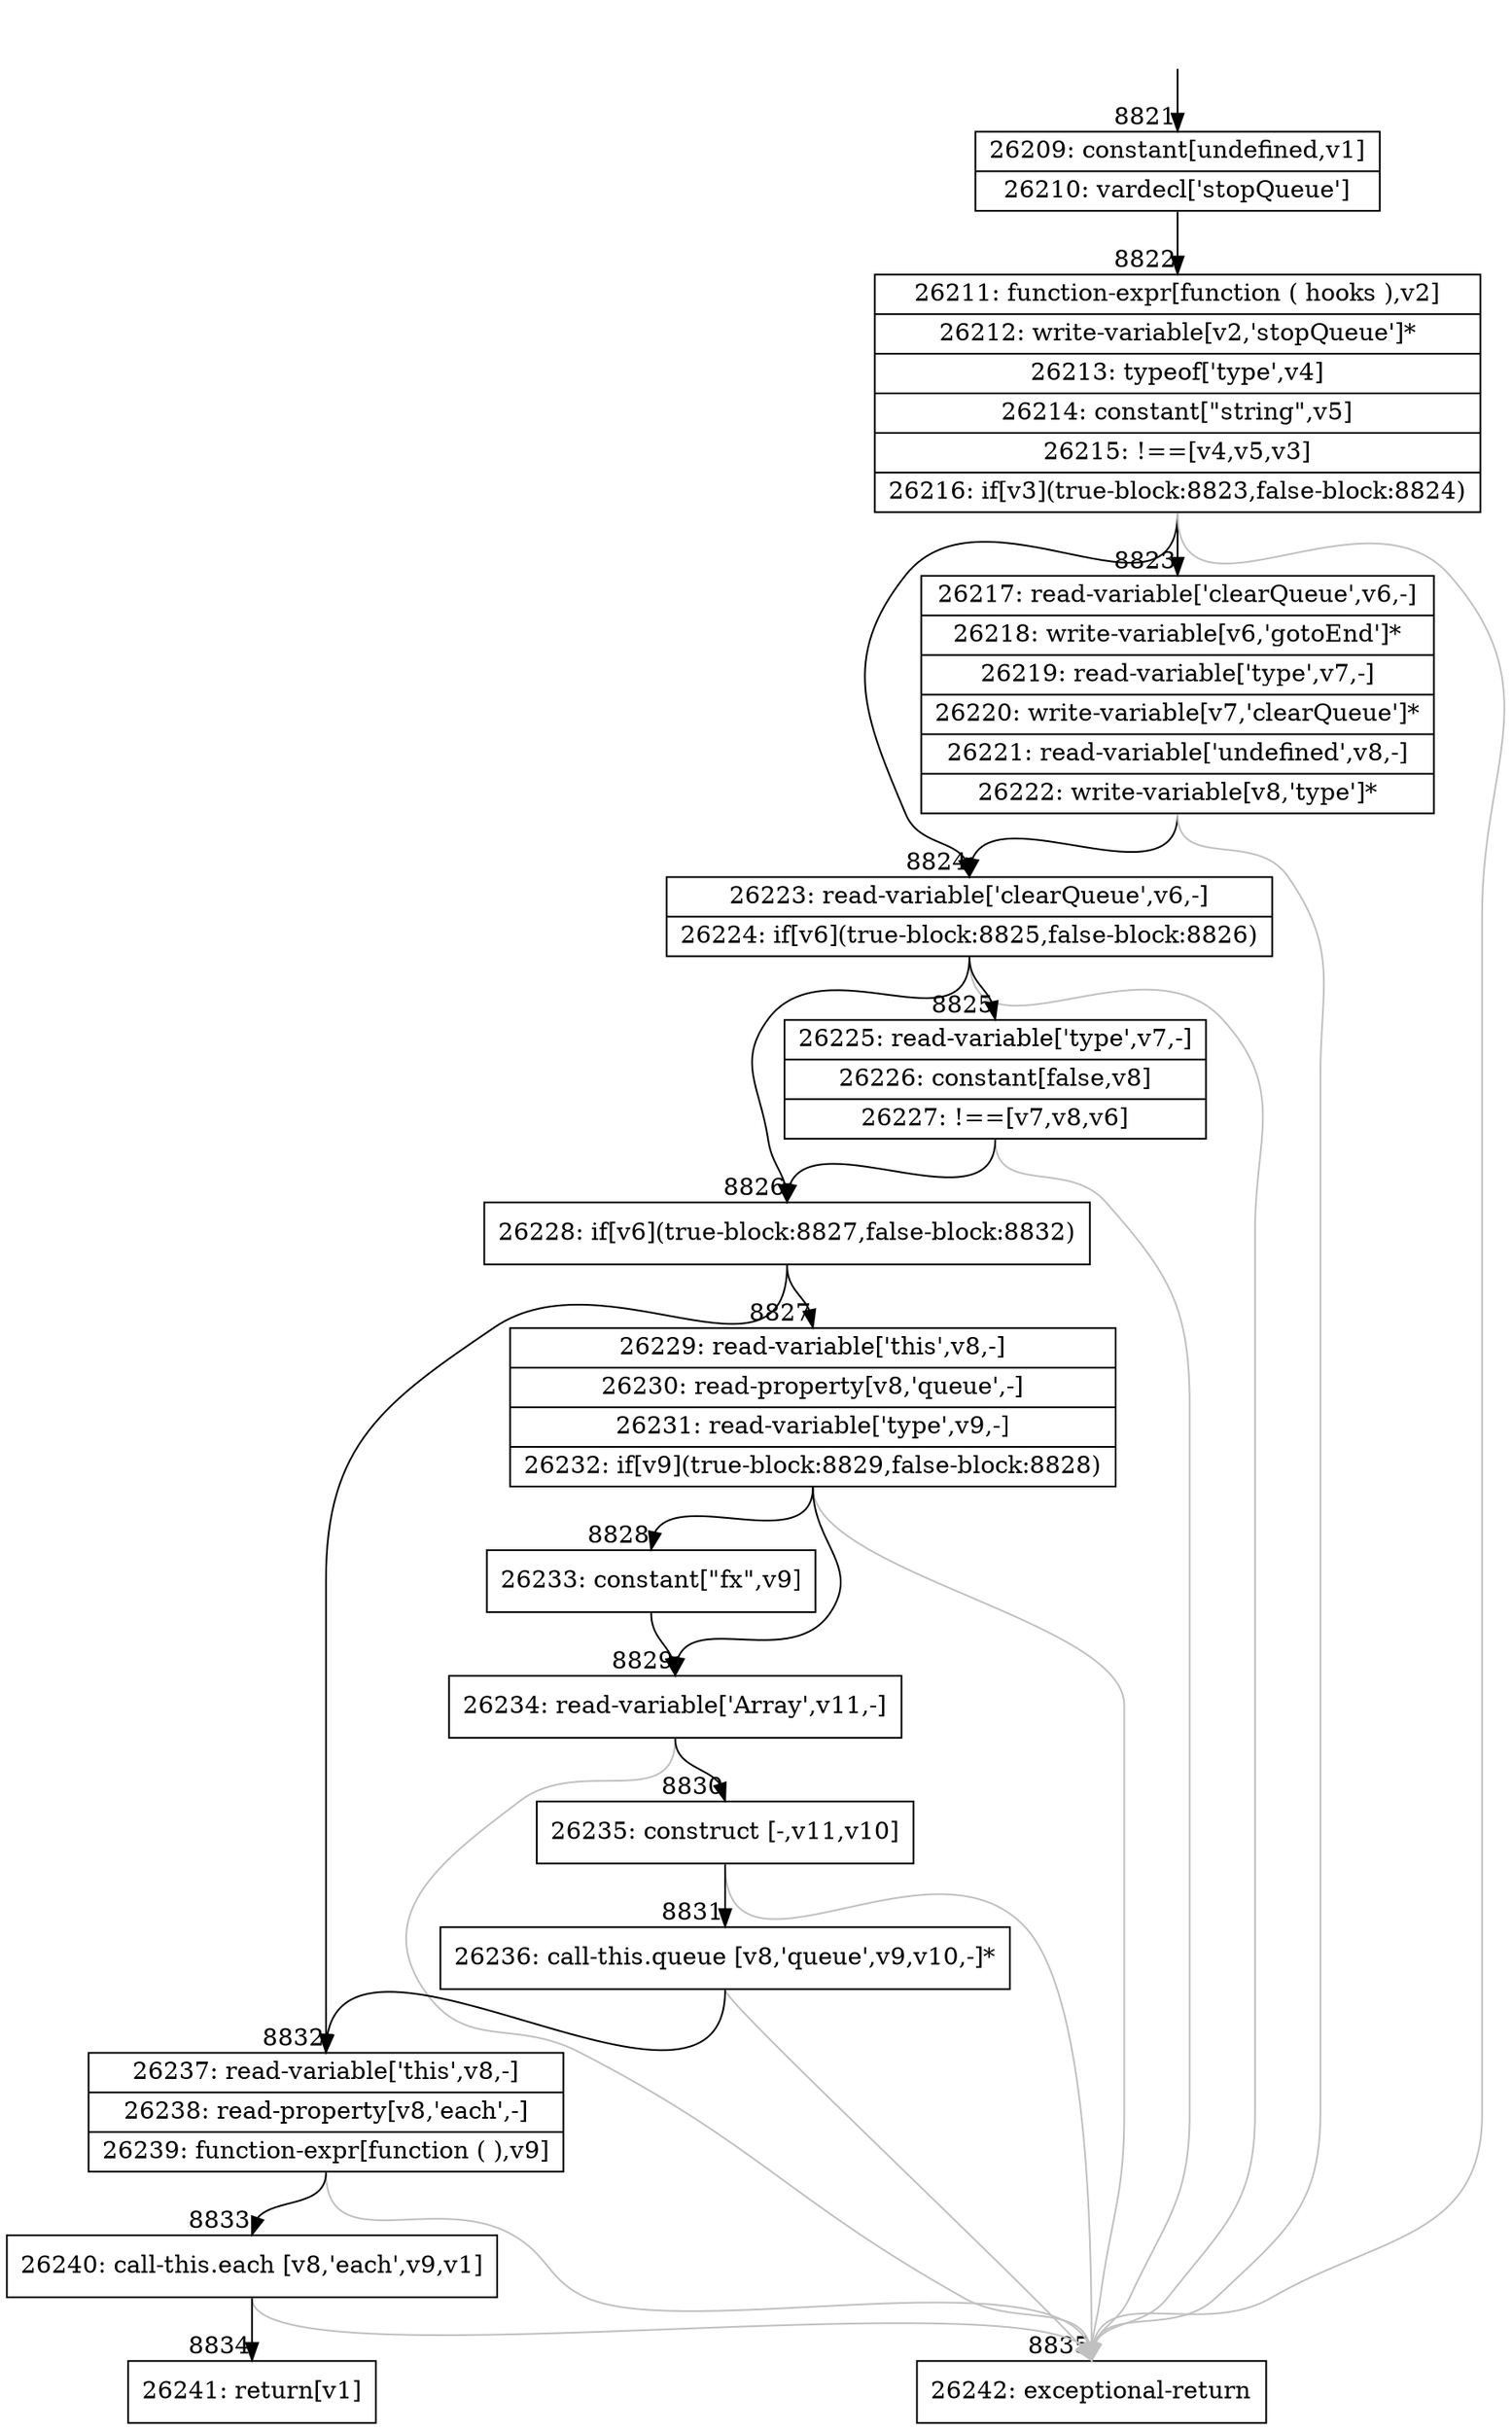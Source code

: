 digraph {
rankdir="TD"
BB_entry546[shape=none,label=""];
BB_entry546 -> BB8821 [tailport=s, headport=n, headlabel="    8821"]
BB8821 [shape=record label="{26209: constant[undefined,v1]|26210: vardecl['stopQueue']}" ] 
BB8821 -> BB8822 [tailport=s, headport=n, headlabel="      8822"]
BB8822 [shape=record label="{26211: function-expr[function ( hooks ),v2]|26212: write-variable[v2,'stopQueue']*|26213: typeof['type',v4]|26214: constant[\"string\",v5]|26215: !==[v4,v5,v3]|26216: if[v3](true-block:8823,false-block:8824)}" ] 
BB8822 -> BB8823 [tailport=s, headport=n, headlabel="      8823"]
BB8822 -> BB8824 [tailport=s, headport=n, headlabel="      8824"]
BB8822 -> BB8835 [tailport=s, headport=n, color=gray, headlabel="      8835"]
BB8823 [shape=record label="{26217: read-variable['clearQueue',v6,-]|26218: write-variable[v6,'gotoEnd']*|26219: read-variable['type',v7,-]|26220: write-variable[v7,'clearQueue']*|26221: read-variable['undefined',v8,-]|26222: write-variable[v8,'type']*}" ] 
BB8823 -> BB8824 [tailport=s, headport=n]
BB8823 -> BB8835 [tailport=s, headport=n, color=gray]
BB8824 [shape=record label="{26223: read-variable['clearQueue',v6,-]|26224: if[v6](true-block:8825,false-block:8826)}" ] 
BB8824 -> BB8826 [tailport=s, headport=n, headlabel="      8826"]
BB8824 -> BB8825 [tailport=s, headport=n, headlabel="      8825"]
BB8824 -> BB8835 [tailport=s, headport=n, color=gray]
BB8825 [shape=record label="{26225: read-variable['type',v7,-]|26226: constant[false,v8]|26227: !==[v7,v8,v6]}" ] 
BB8825 -> BB8826 [tailport=s, headport=n]
BB8825 -> BB8835 [tailport=s, headport=n, color=gray]
BB8826 [shape=record label="{26228: if[v6](true-block:8827,false-block:8832)}" ] 
BB8826 -> BB8827 [tailport=s, headport=n, headlabel="      8827"]
BB8826 -> BB8832 [tailport=s, headport=n, headlabel="      8832"]
BB8827 [shape=record label="{26229: read-variable['this',v8,-]|26230: read-property[v8,'queue',-]|26231: read-variable['type',v9,-]|26232: if[v9](true-block:8829,false-block:8828)}" ] 
BB8827 -> BB8829 [tailport=s, headport=n, headlabel="      8829"]
BB8827 -> BB8828 [tailport=s, headport=n, headlabel="      8828"]
BB8827 -> BB8835 [tailport=s, headport=n, color=gray]
BB8828 [shape=record label="{26233: constant[\"fx\",v9]}" ] 
BB8828 -> BB8829 [tailport=s, headport=n]
BB8829 [shape=record label="{26234: read-variable['Array',v11,-]}" ] 
BB8829 -> BB8830 [tailport=s, headport=n, headlabel="      8830"]
BB8829 -> BB8835 [tailport=s, headport=n, color=gray]
BB8830 [shape=record label="{26235: construct [-,v11,v10]}" ] 
BB8830 -> BB8831 [tailport=s, headport=n, headlabel="      8831"]
BB8830 -> BB8835 [tailport=s, headport=n, color=gray]
BB8831 [shape=record label="{26236: call-this.queue [v8,'queue',v9,v10,-]*}" ] 
BB8831 -> BB8832 [tailport=s, headport=n]
BB8831 -> BB8835 [tailport=s, headport=n, color=gray]
BB8832 [shape=record label="{26237: read-variable['this',v8,-]|26238: read-property[v8,'each',-]|26239: function-expr[function ( ),v9]}" ] 
BB8832 -> BB8833 [tailport=s, headport=n, headlabel="      8833"]
BB8832 -> BB8835 [tailport=s, headport=n, color=gray]
BB8833 [shape=record label="{26240: call-this.each [v8,'each',v9,v1]}" ] 
BB8833 -> BB8834 [tailport=s, headport=n, headlabel="      8834"]
BB8833 -> BB8835 [tailport=s, headport=n, color=gray]
BB8834 [shape=record label="{26241: return[v1]}" ] 
BB8835 [shape=record label="{26242: exceptional-return}" ] 
}
